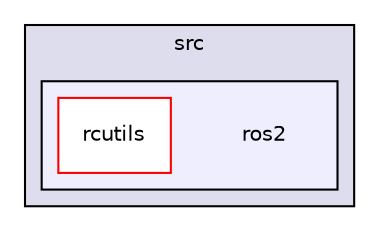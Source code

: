 digraph "/home/developer/workspaces/docs_crystal/src/ros2" {
  compound=true
  node [ fontsize="10", fontname="Helvetica"];
  edge [ labelfontsize="10", labelfontname="Helvetica"];
  subgraph clusterdir_68267d1309a1af8e8297ef4c3efbcdba {
    graph [ bgcolor="#ddddee", pencolor="black", label="src" fontname="Helvetica", fontsize="10", URL="dir_68267d1309a1af8e8297ef4c3efbcdba.html"]
  subgraph clusterdir_1460f56192f63bd86ad91bf881920fa2 {
    graph [ bgcolor="#eeeeff", pencolor="black", label="" URL="dir_1460f56192f63bd86ad91bf881920fa2.html"];
    dir_1460f56192f63bd86ad91bf881920fa2 [shape=plaintext label="ros2"];
    dir_d77e5a71bbb4cc3acc11d3ebe3ffa71d [shape=box label="rcutils" color="red" fillcolor="white" style="filled" URL="dir_d77e5a71bbb4cc3acc11d3ebe3ffa71d.html"];
  }
  }
}
